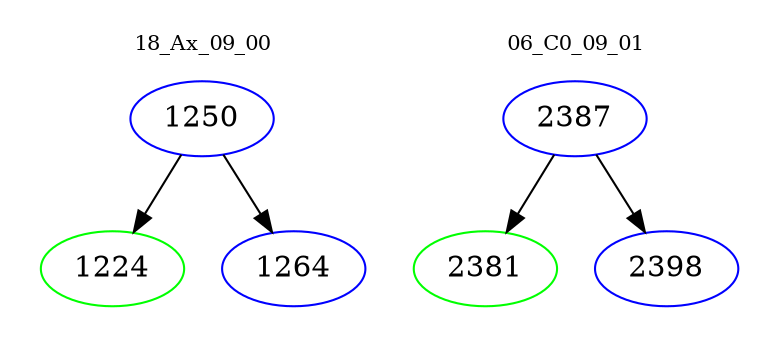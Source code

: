 digraph{
subgraph cluster_0 {
color = white
label = "18_Ax_09_00";
fontsize=10;
T0_1250 [label="1250", color="blue"]
T0_1250 -> T0_1224 [color="black"]
T0_1224 [label="1224", color="green"]
T0_1250 -> T0_1264 [color="black"]
T0_1264 [label="1264", color="blue"]
}
subgraph cluster_1 {
color = white
label = "06_C0_09_01";
fontsize=10;
T1_2387 [label="2387", color="blue"]
T1_2387 -> T1_2381 [color="black"]
T1_2381 [label="2381", color="green"]
T1_2387 -> T1_2398 [color="black"]
T1_2398 [label="2398", color="blue"]
}
}
